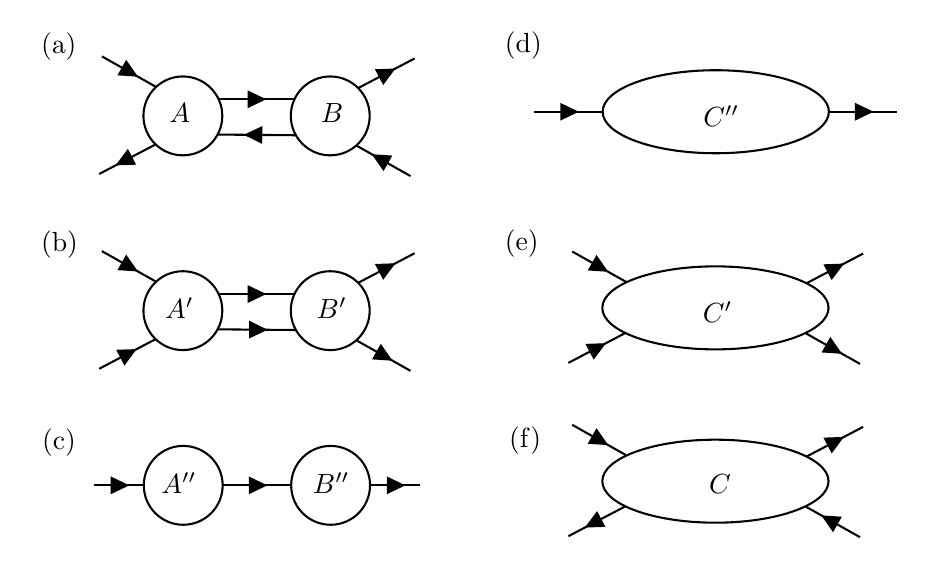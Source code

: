

\tikzset{every picture/.style={line width=0.75pt}} %set default line width to 0.75pt        

\begin{tikzpicture}[x=0.75pt,y=0.75pt,yscale=-1,xscale=1]
%uncomment if require: \path (0,269); %set diagram left start at 0, and has height of 269

%Shape: Circle [id:dp5778664300318797] 
\draw   (197,52) .. controls (197,41.51) and (205.51,33) .. (216,33) .. controls (226.49,33) and (235,41.51) .. (235,52) .. controls (235,62.49) and (226.49,71) .. (216,71) .. controls (205.51,71) and (197,62.49) .. (197,52) -- cycle ;
%Shape: Circle [id:dp8510270460503501] 
\draw   (268,52) .. controls (268,41.51) and (276.51,33) .. (287,33) .. controls (297.49,33) and (306,41.51) .. (306,52) .. controls (306,62.49) and (297.49,71) .. (287,71) .. controls (276.51,71) and (268,62.49) .. (268,52) -- cycle ;
%Straight Lines [id:da22964390389791467] 
\draw    (233,44) -- (269.33,44) ;
\draw [shift={(256.17,44)}, rotate = 180] [fill={rgb, 255:red, 0; green, 0; blue, 0 }  ][line width=0.08]  [draw opacity=0] (8.93,-4.29) -- (0,0) -- (8.93,4.29) -- cycle    ;
%Straight Lines [id:da42653458093609686] 
\draw    (233,61) -- (270.67,61.33) ;
\draw [shift={(245.33,61.11)}, rotate = 0.51] [fill={rgb, 255:red, 0; green, 0; blue, 0 }  ][line width=0.08]  [draw opacity=0] (8.93,-4.29) -- (0,0) -- (8.93,4.29) -- cycle    ;
%Straight Lines [id:da38178219549535786] 
\draw    (177,23.33) -- (203,38) ;
\draw [shift={(194.35,33.12)}, rotate = 209.43] [fill={rgb, 255:red, 0; green, 0; blue, 0 }  ][line width=0.08]  [draw opacity=0] (8.93,-4.29) -- (0,0) -- (8.93,4.29) -- cycle    ;
%Straight Lines [id:da5858969708575287] 
\draw    (299.67,66.33) -- (325.67,81) ;
\draw [shift={(307.01,70.47)}, rotate = 29.43] [fill={rgb, 255:red, 0; green, 0; blue, 0 }  ][line width=0.08]  [draw opacity=0] (8.93,-4.29) -- (0,0) -- (8.93,4.29) -- cycle    ;
%Straight Lines [id:da7101531491389828] 
\draw    (175.67,80) -- (203,65.67) ;
\draw [shift={(183.58,75.85)}, rotate = 332.33] [fill={rgb, 255:red, 0; green, 0; blue, 0 }  ][line width=0.08]  [draw opacity=0] (8.93,-4.29) -- (0,0) -- (8.93,4.29) -- cycle    ;
%Straight Lines [id:da10640619259459516] 
\draw    (300.33,38.67) -- (327.67,24.33) ;
\draw [shift={(318.43,29.18)}, rotate = 152.33] [fill={rgb, 255:red, 0; green, 0; blue, 0 }  ][line width=0.08]  [draw opacity=0] (8.93,-4.29) -- (0,0) -- (8.93,4.29) -- cycle    ;

%Shape: Circle [id:dp9570384347231217] 
\draw   (197,145.84) .. controls (197,135.34) and (205.51,126.84) .. (216,126.84) .. controls (226.49,126.84) and (235,135.34) .. (235,145.84) .. controls (235,156.33) and (226.49,164.84) .. (216,164.84) .. controls (205.51,164.84) and (197,156.33) .. (197,145.84) -- cycle ;
%Shape: Circle [id:dp7046638377727057] 
\draw   (268,145.84) .. controls (268,135.34) and (276.51,126.84) .. (287,126.84) .. controls (297.49,126.84) and (306,135.34) .. (306,145.84) .. controls (306,156.33) and (297.49,164.84) .. (287,164.84) .. controls (276.51,164.84) and (268,156.33) .. (268,145.84) -- cycle ;
%Straight Lines [id:da8895932866708303] 
\draw    (233,137.84) -- (269.33,137.84) ;
\draw [shift={(256.17,137.84)}, rotate = 180] [fill={rgb, 255:red, 0; green, 0; blue, 0 }  ][line width=0.08]  [draw opacity=0] (8.93,-4.29) -- (0,0) -- (8.93,4.29) -- cycle    ;
%Straight Lines [id:da38729520240729187] 
\draw    (233,154.84) -- (270.67,155.17) ;
\draw [shift={(256.83,155.05)}, rotate = 180.51] [fill={rgb, 255:red, 0; green, 0; blue, 0 }  ][line width=0.08]  [draw opacity=0] (8.93,-4.29) -- (0,0) -- (8.93,4.29) -- cycle    ;
%Straight Lines [id:da11711087989706914] 
\draw    (177,117.17) -- (203,131.84) ;
\draw [shift={(194.35,126.96)}, rotate = 209.43] [fill={rgb, 255:red, 0; green, 0; blue, 0 }  ][line width=0.08]  [draw opacity=0] (8.93,-4.29) -- (0,0) -- (8.93,4.29) -- cycle    ;
%Straight Lines [id:da34562292549680174] 
\draw    (299.67,160.17) -- (325.67,174.84) ;
\draw [shift={(317.02,169.96)}, rotate = 209.43] [fill={rgb, 255:red, 0; green, 0; blue, 0 }  ][line width=0.08]  [draw opacity=0] (8.93,-4.29) -- (0,0) -- (8.93,4.29) -- cycle    ;
%Straight Lines [id:da45737082148763886] 
\draw    (175.67,173.84) -- (203,159.5) ;
\draw [shift={(193.76,164.35)}, rotate = 152.33] [fill={rgb, 255:red, 0; green, 0; blue, 0 }  ][line width=0.08]  [draw opacity=0] (8.93,-4.29) -- (0,0) -- (8.93,4.29) -- cycle    ;
%Straight Lines [id:da37469432205400166] 
\draw    (300.33,132.5) -- (327.67,118.17) ;
\draw [shift={(318.43,123.01)}, rotate = 152.33] [fill={rgb, 255:red, 0; green, 0; blue, 0 }  ][line width=0.08]  [draw opacity=0] (8.93,-4.29) -- (0,0) -- (8.93,4.29) -- cycle    ;

%Shape: Circle [id:dp7740363849013968] 
\draw   (197.17,230) .. controls (197.17,219.51) and (205.67,211) .. (216.17,211) .. controls (226.66,211) and (235.17,219.51) .. (235.17,230) .. controls (235.17,240.49) and (226.66,249) .. (216.17,249) .. controls (205.67,249) and (197.17,240.49) .. (197.17,230) -- cycle ;
%Shape: Circle [id:dp7679876186842366] 
\draw   (268.17,230) .. controls (268.17,219.51) and (276.67,211) .. (287.17,211) .. controls (297.66,211) and (306.17,219.51) .. (306.17,230) .. controls (306.17,240.49) and (297.66,249) .. (287.17,249) .. controls (276.67,249) and (268.17,240.49) .. (268.17,230) -- cycle ;
%Straight Lines [id:da17625129193697264] 
\draw    (235.17,230) -- (268.17,230) ;
\draw [shift={(256.67,230)}, rotate = 180] [fill={rgb, 255:red, 0; green, 0; blue, 0 }  ][line width=0.08]  [draw opacity=0] (8.93,-4.29) -- (0,0) -- (8.93,4.29) -- cycle    ;
%Straight Lines [id:da04706900073526832] 
\draw    (173.17,230) -- (197.17,230) ;
\draw [shift={(190.17,230)}, rotate = 180] [fill={rgb, 255:red, 0; green, 0; blue, 0 }  ][line width=0.08]  [draw opacity=0] (8.93,-4.29) -- (0,0) -- (8.93,4.29) -- cycle    ;
%Straight Lines [id:da8669090191076981] 
\draw    (306.17,230) -- (330.17,230) ;
\draw [shift={(323.17,230)}, rotate = 180] [fill={rgb, 255:red, 0; green, 0; blue, 0 }  ][line width=0.08]  [draw opacity=0] (8.93,-4.29) -- (0,0) -- (8.93,4.29) -- cycle    ;

%Shape: Ellipse [id:dp3287366411073199] 
\draw   (418.08,144.5) .. controls (418.08,133.45) and (442.48,124.5) .. (472.58,124.5) .. controls (502.68,124.5) and (527.08,133.45) .. (527.08,144.5) .. controls (527.08,155.55) and (502.68,164.5) .. (472.58,164.5) .. controls (442.48,164.5) and (418.08,155.55) .. (418.08,144.5) -- cycle ;
%Straight Lines [id:da32200739621946606] 
\draw    (403.58,117.33) -- (429.58,132) ;
\draw [shift={(420.94,127.12)}, rotate = 209.43] [fill={rgb, 255:red, 0; green, 0; blue, 0 }  ][line width=0.08]  [draw opacity=0] (8.93,-4.29) -- (0,0) -- (8.93,4.29) -- cycle    ;
%Straight Lines [id:da8054905980248438] 
\draw    (516.25,156.83) -- (542.25,171.5) ;
\draw [shift={(533.6,166.62)}, rotate = 209.43] [fill={rgb, 255:red, 0; green, 0; blue, 0 }  ][line width=0.08]  [draw opacity=0] (8.93,-4.29) -- (0,0) -- (8.93,4.29) -- cycle    ;
%Straight Lines [id:da29196136860517163] 
\draw    (401.75,171) -- (429.08,156.66) ;
\draw [shift={(419.84,161.51)}, rotate = 152.33] [fill={rgb, 255:red, 0; green, 0; blue, 0 }  ][line width=0.08]  [draw opacity=0] (8.93,-4.29) -- (0,0) -- (8.93,4.29) -- cycle    ;
%Straight Lines [id:da10334942708586847] 
\draw    (516.42,132.66) -- (543.75,118.33) ;
\draw [shift={(534.51,123.17)}, rotate = 152.33] [fill={rgb, 255:red, 0; green, 0; blue, 0 }  ][line width=0.08]  [draw opacity=0] (8.93,-4.29) -- (0,0) -- (8.93,4.29) -- cycle    ;

%Straight Lines [id:da48119909818399076] 
\draw    (385.25,50) -- (418.25,50) ;
\draw [shift={(406.75,50)}, rotate = 180] [fill={rgb, 255:red, 0; green, 0; blue, 0 }  ][line width=0.08]  [draw opacity=0] (8.93,-4.29) -- (0,0) -- (8.93,4.29) -- cycle    ;
%Straight Lines [id:da2517950019348111] 
\draw    (527.25,50) -- (560.25,50) ;
\draw [shift={(548.75,50)}, rotate = 180] [fill={rgb, 255:red, 0; green, 0; blue, 0 }  ][line width=0.08]  [draw opacity=0] (8.93,-4.29) -- (0,0) -- (8.93,4.29) -- cycle    ;
%Shape: Ellipse [id:dp15454620439735445] 
\draw   (418.25,50) .. controls (418.25,38.95) and (442.65,30) .. (472.75,30) .. controls (502.85,30) and (527.25,38.95) .. (527.25,50) .. controls (527.25,61.05) and (502.85,70) .. (472.75,70) .. controls (442.65,70) and (418.25,61.05) .. (418.25,50) -- cycle ;

%Shape: Ellipse [id:dp21519807198665908] 
\draw   (418.08,228) .. controls (418.08,216.95) and (442.48,208) .. (472.58,208) .. controls (502.68,208) and (527.08,216.95) .. (527.08,228) .. controls (527.08,239.05) and (502.68,248) .. (472.58,248) .. controls (442.48,248) and (418.08,239.05) .. (418.08,228) -- cycle ;
%Straight Lines [id:da09031551855435926] 
\draw    (403.58,200.83) -- (429.58,215.5) ;
\draw [shift={(420.94,210.62)}, rotate = 209.43] [fill={rgb, 255:red, 0; green, 0; blue, 0 }  ][line width=0.08]  [draw opacity=0] (8.93,-4.29) -- (0,0) -- (8.93,4.29) -- cycle    ;
%Straight Lines [id:da645563225198226] 
\draw    (516.25,240.33) -- (542.25,255) ;
\draw [shift={(523.59,244.47)}, rotate = 29.43] [fill={rgb, 255:red, 0; green, 0; blue, 0 }  ][line width=0.08]  [draw opacity=0] (8.93,-4.29) -- (0,0) -- (8.93,4.29) -- cycle    ;
%Straight Lines [id:da10288451398581488] 
\draw    (401.75,254.5) -- (429.08,240.16) ;
\draw [shift={(409.66,250.35)}, rotate = 332.33] [fill={rgb, 255:red, 0; green, 0; blue, 0 }  ][line width=0.08]  [draw opacity=0] (8.93,-4.29) -- (0,0) -- (8.93,4.29) -- cycle    ;
%Straight Lines [id:da43408999453860264] 
\draw    (516.42,216.16) -- (543.75,201.83) ;
\draw [shift={(534.51,206.67)}, rotate = 152.33] [fill={rgb, 255:red, 0; green, 0; blue, 0 }  ][line width=0.08]  [draw opacity=0] (8.93,-4.29) -- (0,0) -- (8.93,4.29) -- cycle    ;


% Text Node
\draw (146.17,10.5) node [anchor=north west][inner sep=0.75pt]   [align=left] {(a)};
% Text Node
\draw (146.17,105.75) node [anchor=north west][inner sep=0.75pt]   [align=left] {(b)};
% Text Node
\draw (146.67,201) node [anchor=north west][inner sep=0.75pt]   [align=left] {(c)};
% Text Node
\draw (371.67,200.5) node [anchor=north west][inner sep=0.75pt]   [align=left] {(f)};
% Text Node
\draw (369.67,105.25) node [anchor=north west][inner sep=0.75pt]   [align=left] {(e)};
% Text Node
\draw (369.67,10) node [anchor=north west][inner sep=0.75pt]   [align=left] {(d)};
% Text Node
\draw (468.08,223.4) node [anchor=north west][inner sep=0.75pt]    {$C$};
% Text Node
\draw (465.25,45.4) node [anchor=north west][inner sep=0.75pt]    {$C''$};
% Text Node
\draw (465.08,139.9) node [anchor=north west][inner sep=0.75pt]    {$C'$};
% Text Node
\draw (277.17,222.4) node [anchor=north west][inner sep=0.75pt]  [font=\normalsize]  {$B''$};
% Text Node
\draw (204.17,222.4) node [anchor=north west][inner sep=0.75pt]  [font=\normalsize]  {$A''$};
% Text Node
\draw (279,138.24) node [anchor=north west][inner sep=0.75pt]  [font=\normalsize]  {$B'$};
% Text Node
\draw (206,138.24) node [anchor=north west][inner sep=0.75pt]  [font=\normalsize]  {$A'$};
% Text Node
\draw (281,44.4) node [anchor=north west][inner sep=0.75pt]  [font=\normalsize]  {$B$};
% Text Node
\draw (208,44.4) node [anchor=north west][inner sep=0.75pt]  [font=\normalsize]  {$A$};


\end{tikzpicture}

